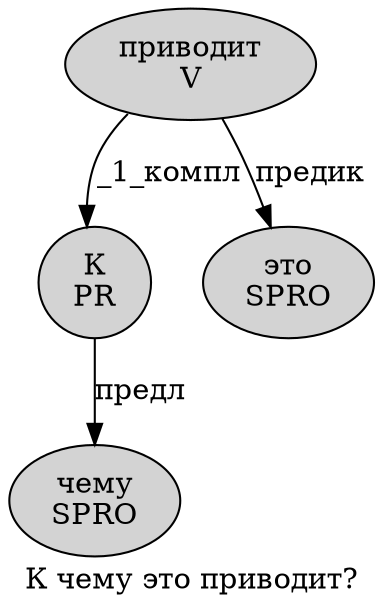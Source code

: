 digraph SENTENCE_302 {
	graph [label="К чему это приводит?"]
	node [style=filled]
		0 [label="К
PR" color="" fillcolor=lightgray penwidth=1 shape=ellipse]
		1 [label="чему
SPRO" color="" fillcolor=lightgray penwidth=1 shape=ellipse]
		2 [label="это
SPRO" color="" fillcolor=lightgray penwidth=1 shape=ellipse]
		3 [label="приводит
V" color="" fillcolor=lightgray penwidth=1 shape=ellipse]
			3 -> 0 [label="_1_компл"]
			3 -> 2 [label="предик"]
			0 -> 1 [label="предл"]
}
